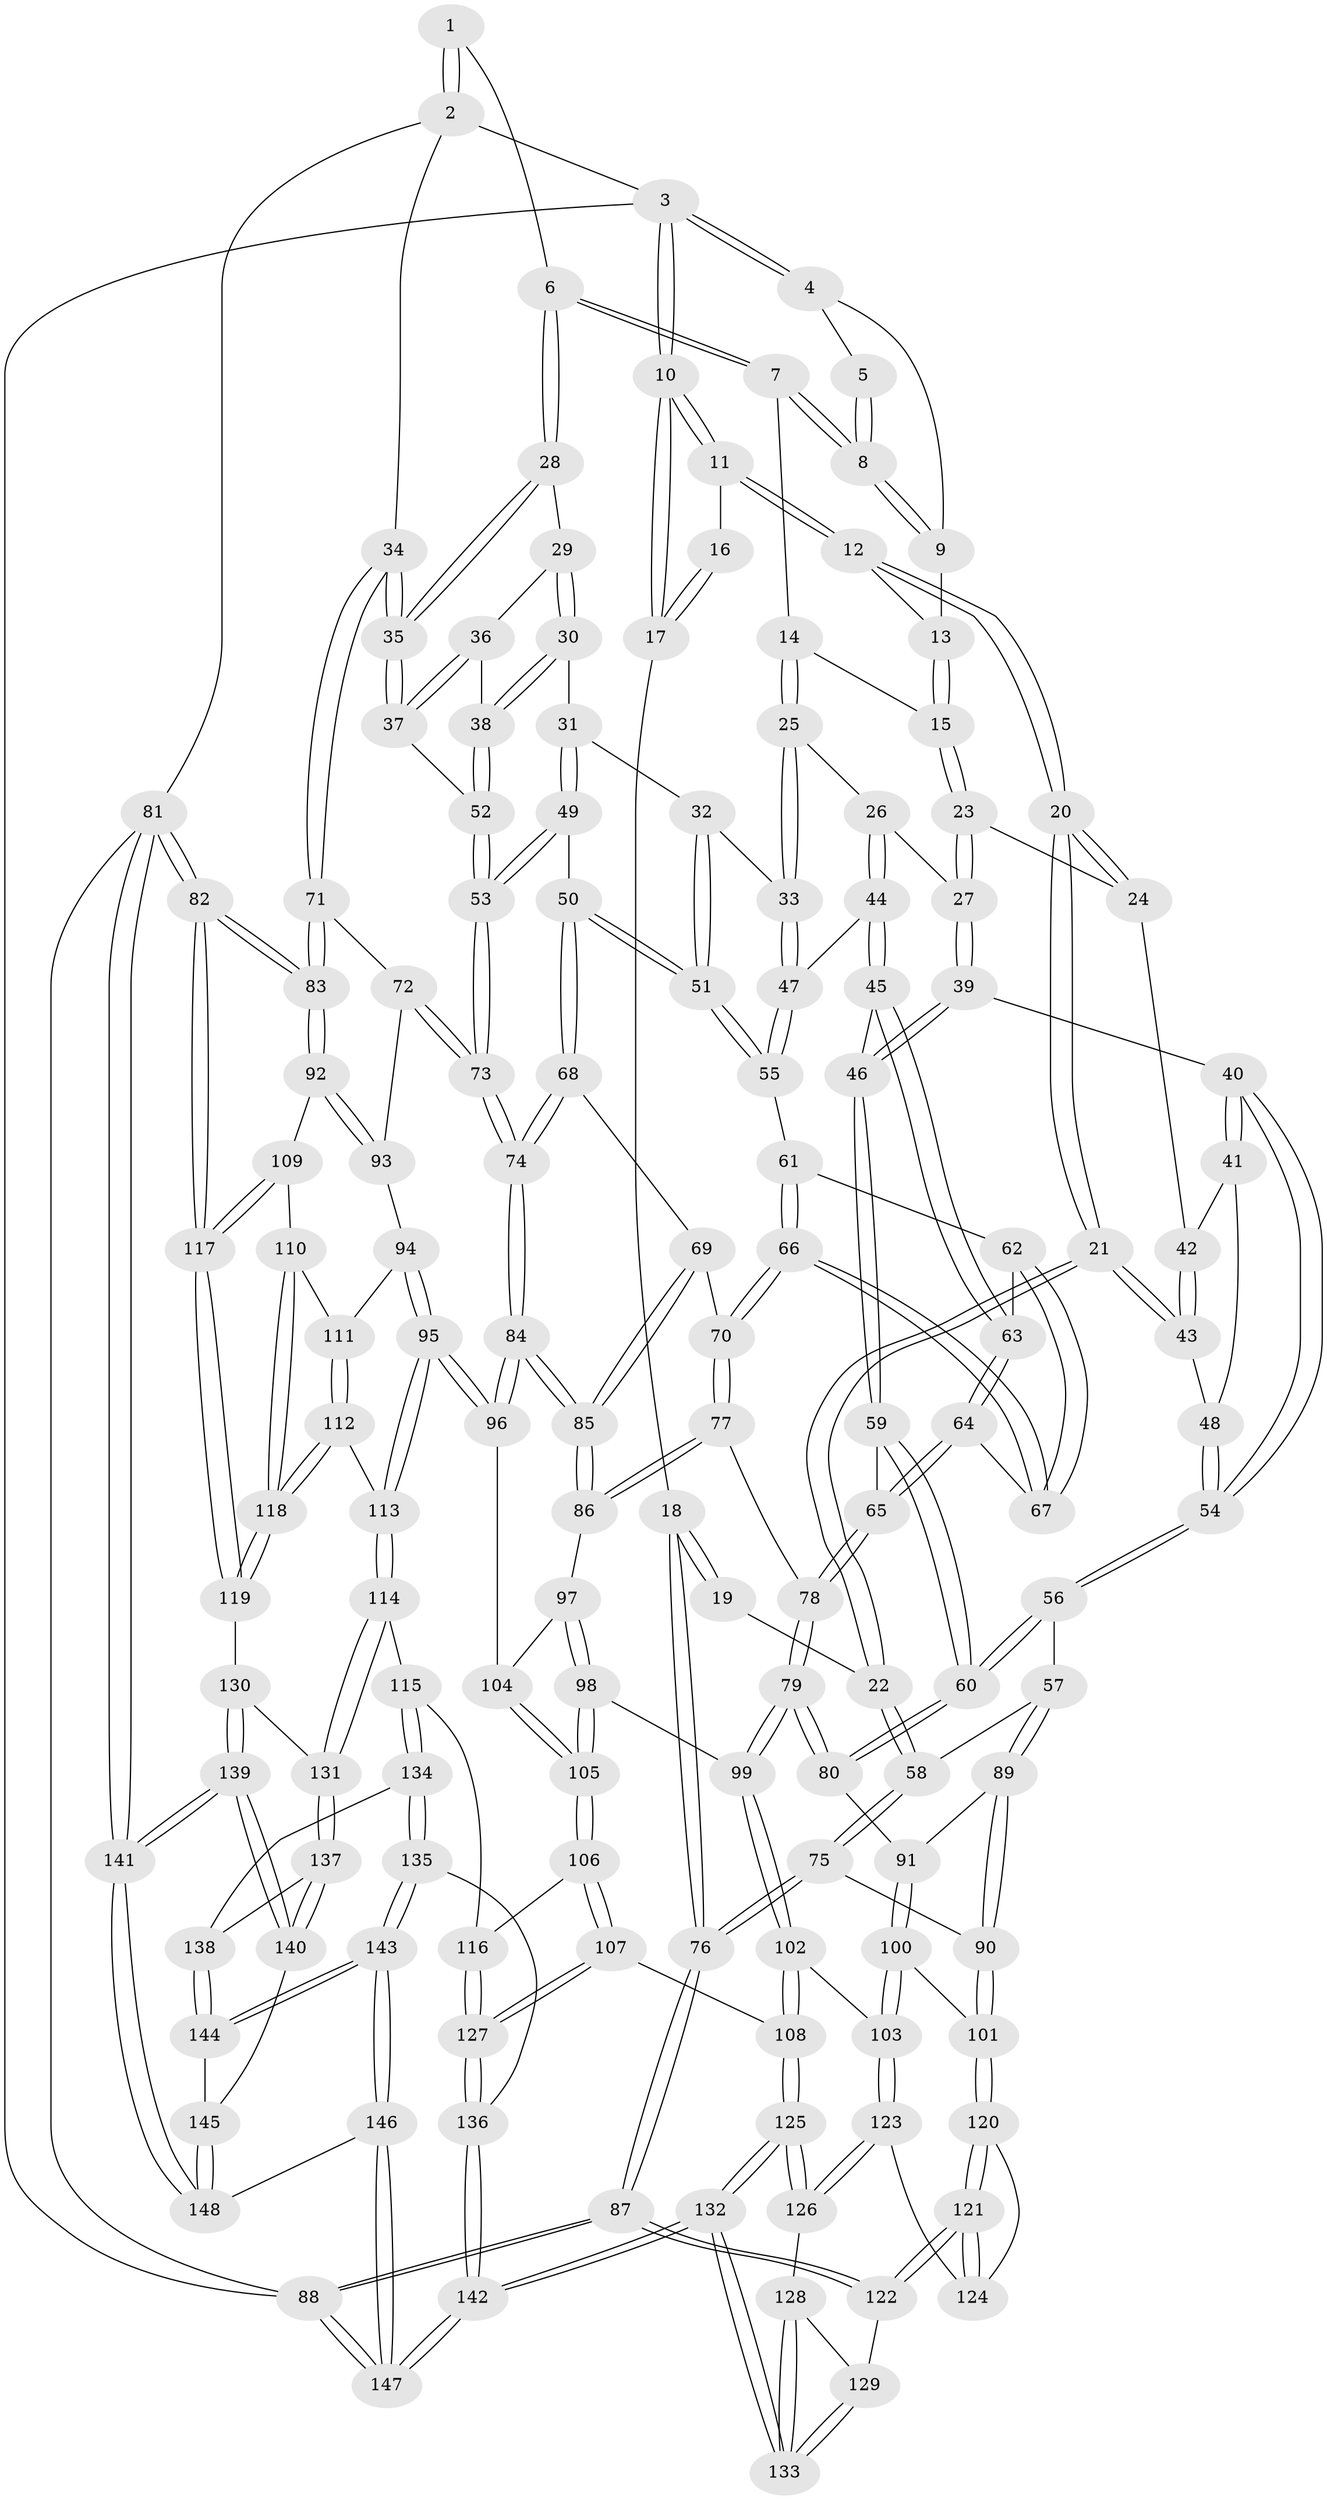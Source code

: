 // coarse degree distribution, {3: 0.0851063829787234, 6: 0.11702127659574468, 4: 0.425531914893617, 5: 0.3617021276595745, 2: 0.010638297872340425}
// Generated by graph-tools (version 1.1) at 2025/24/03/03/25 07:24:38]
// undirected, 148 vertices, 367 edges
graph export_dot {
graph [start="1"]
  node [color=gray90,style=filled];
  1 [pos="+0.7427640362179974+0"];
  2 [pos="+1+0"];
  3 [pos="+0+0"];
  4 [pos="+0.29441943367650675+0"];
  5 [pos="+0.5288874709651724+0"];
  6 [pos="+0.5929021857432959+0.13898516944317357"];
  7 [pos="+0.5436218258961854+0.12821234253756536"];
  8 [pos="+0.5265546191077681+0.09289885079300804"];
  9 [pos="+0.2881905895047897+0"];
  10 [pos="+0+0"];
  11 [pos="+0.12684374441498036+0.11352309516643333"];
  12 [pos="+0.13539733686953728+0.11497382500856144"];
  13 [pos="+0.28199130562262137+0"];
  14 [pos="+0.4736745092448893+0.1596898091365218"];
  15 [pos="+0.3591382796561758+0.13580593443188116"];
  16 [pos="+0.044760006635715645+0.1342676726940967"];
  17 [pos="+0+0.11288987086901466"];
  18 [pos="+0+0.1963574938606019"];
  19 [pos="+0.02068685005149577+0.20604358374590911"];
  20 [pos="+0.14823391056944807+0.17591232076596217"];
  21 [pos="+0.14533586786742134+0.2538125419067321"];
  22 [pos="+0.08275251932635051+0.3217633297426452"];
  23 [pos="+0.33758720406031095+0.1881762125862138"];
  24 [pos="+0.33653631643809484+0.18895518883143816"];
  25 [pos="+0.4671124003219388+0.23961237966844962"];
  26 [pos="+0.404752759618574+0.2707267973316711"];
  27 [pos="+0.3808933875601551+0.250305989859384"];
  28 [pos="+0.5971984137963743+0.14350155297462602"];
  29 [pos="+0.603949482098614+0.16165740220949232"];
  30 [pos="+0.6037916565374354+0.1814598533418454"];
  31 [pos="+0.5885289062086725+0.2698043696745603"];
  32 [pos="+0.577726034022162+0.2743797584195253"];
  33 [pos="+0.5117665994396221+0.29401138728132375"];
  34 [pos="+1+0"];
  35 [pos="+1+0"];
  36 [pos="+0.7040091822227544+0.19697579785427463"];
  37 [pos="+1+0.08104758923255016"];
  38 [pos="+0.7312825950547786+0.2918252006433074"];
  39 [pos="+0.32008529176267847+0.3210054610469859"];
  40 [pos="+0.31163341987888626+0.3167306793780506"];
  41 [pos="+0.29517334452506766+0.27827898840823223"];
  42 [pos="+0.3252259795975282+0.2045240497087657"];
  43 [pos="+0.15752431593837257+0.2577216886108815"];
  44 [pos="+0.40641248361189924+0.316088061828057"];
  45 [pos="+0.38788378755166547+0.34232271282125093"];
  46 [pos="+0.3526408250614278+0.3482877305145581"];
  47 [pos="+0.49597845475292973+0.32320977866189"];
  48 [pos="+0.19242292936226388+0.2758375779671729"];
  49 [pos="+0.6245130346047055+0.3110657236610357"];
  50 [pos="+0.5612378127443167+0.3883614546538791"];
  51 [pos="+0.5490160446987289+0.37872822674618173"];
  52 [pos="+0.7446460681827576+0.31586666686394266"];
  53 [pos="+0.7191000652616932+0.3648634550502092"];
  54 [pos="+0.25201457422506524+0.35773158846149206"];
  55 [pos="+0.4985014462884225+0.35479136716863496"];
  56 [pos="+0.2343954745585416+0.46816309795582606"];
  57 [pos="+0.22855449143205514+0.4685497075124875"];
  58 [pos="+0.030220317672434806+0.4033169707170688"];
  59 [pos="+0.3234143546662523+0.4198768972511723"];
  60 [pos="+0.24351651302996072+0.4713197218557057"];
  61 [pos="+0.4946782763298553+0.36040768269514395"];
  62 [pos="+0.45166782136683303+0.37231042325045793"];
  63 [pos="+0.41114389191302614+0.3738101017764736"];
  64 [pos="+0.414043395130904+0.4116307791561545"];
  65 [pos="+0.40299368144588166+0.44105765678719433"];
  66 [pos="+0.4866469968851349+0.41934111634561017"];
  67 [pos="+0.45206101946270905+0.409637668736372"];
  68 [pos="+0.5709954520475169+0.41616808776252884"];
  69 [pos="+0.5087584860649995+0.46775570119014365"];
  70 [pos="+0.5018158693682119+0.4690141807089372"];
  71 [pos="+1+0.0711108658076648"];
  72 [pos="+0.8211275051507626+0.46957147559354856"];
  73 [pos="+0.7305389761393152+0.45680716579096015"];
  74 [pos="+0.7262627991611104+0.4607451889670112"];
  75 [pos="+0+0.47090952270759917"];
  76 [pos="+0+0.475205595530737"];
  77 [pos="+0.4536072991638+0.5157903303602457"];
  78 [pos="+0.4370072239189391+0.5151272072757991"];
  79 [pos="+0.3424620642243012+0.5687785387010498"];
  80 [pos="+0.29429096021863765+0.5295984301766055"];
  81 [pos="+1+1"];
  82 [pos="+1+0.9183953986839644"];
  83 [pos="+1+0.5854510575226156"];
  84 [pos="+0.6753047964063216+0.5526413793447966"];
  85 [pos="+0.6490649236716509+0.5443927673602368"];
  86 [pos="+0.4766624042831384+0.5447702510227461"];
  87 [pos="+0+0.8169549021684659"];
  88 [pos="+0+1"];
  89 [pos="+0.18063740407072906+0.5692001910797144"];
  90 [pos="+0.13948358354533777+0.6445218194944674"];
  91 [pos="+0.23419385945974536+0.5969257725638284"];
  92 [pos="+1+0.5863982916943259"];
  93 [pos="+0.8331673181636469+0.48223387800952"];
  94 [pos="+0.8323117195860734+0.6507780663413161"];
  95 [pos="+0.6886533846419325+0.652808307480392"];
  96 [pos="+0.6704369133276866+0.599023730557432"];
  97 [pos="+0.48517553390934626+0.5666488483455029"];
  98 [pos="+0.4374033432303615+0.6537036305437754"];
  99 [pos="+0.34284673566129337+0.5923445776469667"];
  100 [pos="+0.183148187338968+0.676193087678313"];
  101 [pos="+0.14970003259971887+0.6625423770177356"];
  102 [pos="+0.28952538190721333+0.709503896212808"];
  103 [pos="+0.24199672810039527+0.7128267046353147"];
  104 [pos="+0.5341485511529938+0.6226942479885286"];
  105 [pos="+0.47961382737234687+0.7194823946959503"];
  106 [pos="+0.4797327427260158+0.7252266719953229"];
  107 [pos="+0.40491563661017+0.8072380955300233"];
  108 [pos="+0.39136609399637134+0.8087819322475545"];
  109 [pos="+0.8947856894551576+0.6621362081182265"];
  110 [pos="+0.8914838593758543+0.6638457758550009"];
  111 [pos="+0.8515072799186268+0.6607811536480303"];
  112 [pos="+0.8174561100086737+0.7470959142402835"];
  113 [pos="+0.675240088011037+0.7408398099495916"];
  114 [pos="+0.6689510854620124+0.7544575874173596"];
  115 [pos="+0.6591033740319572+0.760016431258341"];
  116 [pos="+0.6274895654601986+0.7552440886281138"];
  117 [pos="+1+0.8553243354877745"];
  118 [pos="+0.8966703994477475+0.8274849409192995"];
  119 [pos="+0.897570602879472+0.8296570153520446"];
  120 [pos="+0.10893621063885454+0.7143912583649135"];
  121 [pos="+0.043522915818919594+0.7857749416394656"];
  122 [pos="+0+0.8329418281420577"];
  123 [pos="+0.19946658832573727+0.799126708426112"];
  124 [pos="+0.16728705699652993+0.7929580149934805"];
  125 [pos="+0.28838403720327305+0.9491346382841309"];
  126 [pos="+0.199480123257258+0.8198091286897643"];
  127 [pos="+0.46279145275132383+0.8563145487421485"];
  128 [pos="+0.1850898566007357+0.8282973745681466"];
  129 [pos="+0.054065903898817824+0.882407409706161"];
  130 [pos="+0.8776534198238697+0.8419491263872365"];
  131 [pos="+0.7328211614131507+0.8254218799450727"];
  132 [pos="+0.24898191351667393+1"];
  133 [pos="+0.13126834846695484+0.9644256785747954"];
  134 [pos="+0.65013875667456+0.7774492276862149"];
  135 [pos="+0.5140570345768681+0.8998755258741994"];
  136 [pos="+0.49715981219784167+0.8891607903096641"];
  137 [pos="+0.7365404708699969+0.8965792020462154"];
  138 [pos="+0.6403208253885174+0.9190901643444597"];
  139 [pos="+0.7920822867767793+1"];
  140 [pos="+0.7858125030680919+0.9980669429104978"];
  141 [pos="+0.8659765190759763+1"];
  142 [pos="+0.25195426485639333+1"];
  143 [pos="+0.5246839437212799+0.9205089091531722"];
  144 [pos="+0.6371835923539211+0.9252352513290798"];
  145 [pos="+0.6434403052088469+0.9411181510333669"];
  146 [pos="+0.5153119816744134+1"];
  147 [pos="+0.2590214539516188+1"];
  148 [pos="+0.5643721844765782+1"];
  1 -- 2;
  1 -- 2;
  1 -- 6;
  2 -- 3;
  2 -- 34;
  2 -- 81;
  3 -- 4;
  3 -- 4;
  3 -- 10;
  3 -- 10;
  3 -- 88;
  4 -- 5;
  4 -- 9;
  5 -- 8;
  5 -- 8;
  6 -- 7;
  6 -- 7;
  6 -- 28;
  6 -- 28;
  7 -- 8;
  7 -- 8;
  7 -- 14;
  8 -- 9;
  8 -- 9;
  9 -- 13;
  10 -- 11;
  10 -- 11;
  10 -- 17;
  10 -- 17;
  11 -- 12;
  11 -- 12;
  11 -- 16;
  12 -- 13;
  12 -- 20;
  12 -- 20;
  13 -- 15;
  13 -- 15;
  14 -- 15;
  14 -- 25;
  14 -- 25;
  15 -- 23;
  15 -- 23;
  16 -- 17;
  16 -- 17;
  17 -- 18;
  18 -- 19;
  18 -- 19;
  18 -- 76;
  18 -- 76;
  19 -- 22;
  20 -- 21;
  20 -- 21;
  20 -- 24;
  20 -- 24;
  21 -- 22;
  21 -- 22;
  21 -- 43;
  21 -- 43;
  22 -- 58;
  22 -- 58;
  23 -- 24;
  23 -- 27;
  23 -- 27;
  24 -- 42;
  25 -- 26;
  25 -- 33;
  25 -- 33;
  26 -- 27;
  26 -- 44;
  26 -- 44;
  27 -- 39;
  27 -- 39;
  28 -- 29;
  28 -- 35;
  28 -- 35;
  29 -- 30;
  29 -- 30;
  29 -- 36;
  30 -- 31;
  30 -- 38;
  30 -- 38;
  31 -- 32;
  31 -- 49;
  31 -- 49;
  32 -- 33;
  32 -- 51;
  32 -- 51;
  33 -- 47;
  33 -- 47;
  34 -- 35;
  34 -- 35;
  34 -- 71;
  34 -- 71;
  35 -- 37;
  35 -- 37;
  36 -- 37;
  36 -- 37;
  36 -- 38;
  37 -- 52;
  38 -- 52;
  38 -- 52;
  39 -- 40;
  39 -- 46;
  39 -- 46;
  40 -- 41;
  40 -- 41;
  40 -- 54;
  40 -- 54;
  41 -- 42;
  41 -- 48;
  42 -- 43;
  42 -- 43;
  43 -- 48;
  44 -- 45;
  44 -- 45;
  44 -- 47;
  45 -- 46;
  45 -- 63;
  45 -- 63;
  46 -- 59;
  46 -- 59;
  47 -- 55;
  47 -- 55;
  48 -- 54;
  48 -- 54;
  49 -- 50;
  49 -- 53;
  49 -- 53;
  50 -- 51;
  50 -- 51;
  50 -- 68;
  50 -- 68;
  51 -- 55;
  51 -- 55;
  52 -- 53;
  52 -- 53;
  53 -- 73;
  53 -- 73;
  54 -- 56;
  54 -- 56;
  55 -- 61;
  56 -- 57;
  56 -- 60;
  56 -- 60;
  57 -- 58;
  57 -- 89;
  57 -- 89;
  58 -- 75;
  58 -- 75;
  59 -- 60;
  59 -- 60;
  59 -- 65;
  60 -- 80;
  60 -- 80;
  61 -- 62;
  61 -- 66;
  61 -- 66;
  62 -- 63;
  62 -- 67;
  62 -- 67;
  63 -- 64;
  63 -- 64;
  64 -- 65;
  64 -- 65;
  64 -- 67;
  65 -- 78;
  65 -- 78;
  66 -- 67;
  66 -- 67;
  66 -- 70;
  66 -- 70;
  68 -- 69;
  68 -- 74;
  68 -- 74;
  69 -- 70;
  69 -- 85;
  69 -- 85;
  70 -- 77;
  70 -- 77;
  71 -- 72;
  71 -- 83;
  71 -- 83;
  72 -- 73;
  72 -- 73;
  72 -- 93;
  73 -- 74;
  73 -- 74;
  74 -- 84;
  74 -- 84;
  75 -- 76;
  75 -- 76;
  75 -- 90;
  76 -- 87;
  76 -- 87;
  77 -- 78;
  77 -- 86;
  77 -- 86;
  78 -- 79;
  78 -- 79;
  79 -- 80;
  79 -- 80;
  79 -- 99;
  79 -- 99;
  80 -- 91;
  81 -- 82;
  81 -- 82;
  81 -- 141;
  81 -- 141;
  81 -- 88;
  82 -- 83;
  82 -- 83;
  82 -- 117;
  82 -- 117;
  83 -- 92;
  83 -- 92;
  84 -- 85;
  84 -- 85;
  84 -- 96;
  84 -- 96;
  85 -- 86;
  85 -- 86;
  86 -- 97;
  87 -- 88;
  87 -- 88;
  87 -- 122;
  87 -- 122;
  88 -- 147;
  88 -- 147;
  89 -- 90;
  89 -- 90;
  89 -- 91;
  90 -- 101;
  90 -- 101;
  91 -- 100;
  91 -- 100;
  92 -- 93;
  92 -- 93;
  92 -- 109;
  93 -- 94;
  94 -- 95;
  94 -- 95;
  94 -- 111;
  95 -- 96;
  95 -- 96;
  95 -- 113;
  95 -- 113;
  96 -- 104;
  97 -- 98;
  97 -- 98;
  97 -- 104;
  98 -- 99;
  98 -- 105;
  98 -- 105;
  99 -- 102;
  99 -- 102;
  100 -- 101;
  100 -- 103;
  100 -- 103;
  101 -- 120;
  101 -- 120;
  102 -- 103;
  102 -- 108;
  102 -- 108;
  103 -- 123;
  103 -- 123;
  104 -- 105;
  104 -- 105;
  105 -- 106;
  105 -- 106;
  106 -- 107;
  106 -- 107;
  106 -- 116;
  107 -- 108;
  107 -- 127;
  107 -- 127;
  108 -- 125;
  108 -- 125;
  109 -- 110;
  109 -- 117;
  109 -- 117;
  110 -- 111;
  110 -- 118;
  110 -- 118;
  111 -- 112;
  111 -- 112;
  112 -- 113;
  112 -- 118;
  112 -- 118;
  113 -- 114;
  113 -- 114;
  114 -- 115;
  114 -- 131;
  114 -- 131;
  115 -- 116;
  115 -- 134;
  115 -- 134;
  116 -- 127;
  116 -- 127;
  117 -- 119;
  117 -- 119;
  118 -- 119;
  118 -- 119;
  119 -- 130;
  120 -- 121;
  120 -- 121;
  120 -- 124;
  121 -- 122;
  121 -- 122;
  121 -- 124;
  121 -- 124;
  122 -- 129;
  123 -- 124;
  123 -- 126;
  123 -- 126;
  125 -- 126;
  125 -- 126;
  125 -- 132;
  125 -- 132;
  126 -- 128;
  127 -- 136;
  127 -- 136;
  128 -- 129;
  128 -- 133;
  128 -- 133;
  129 -- 133;
  129 -- 133;
  130 -- 131;
  130 -- 139;
  130 -- 139;
  131 -- 137;
  131 -- 137;
  132 -- 133;
  132 -- 133;
  132 -- 142;
  132 -- 142;
  134 -- 135;
  134 -- 135;
  134 -- 138;
  135 -- 136;
  135 -- 143;
  135 -- 143;
  136 -- 142;
  136 -- 142;
  137 -- 138;
  137 -- 140;
  137 -- 140;
  138 -- 144;
  138 -- 144;
  139 -- 140;
  139 -- 140;
  139 -- 141;
  139 -- 141;
  140 -- 145;
  141 -- 148;
  141 -- 148;
  142 -- 147;
  142 -- 147;
  143 -- 144;
  143 -- 144;
  143 -- 146;
  143 -- 146;
  144 -- 145;
  145 -- 148;
  145 -- 148;
  146 -- 147;
  146 -- 147;
  146 -- 148;
}
